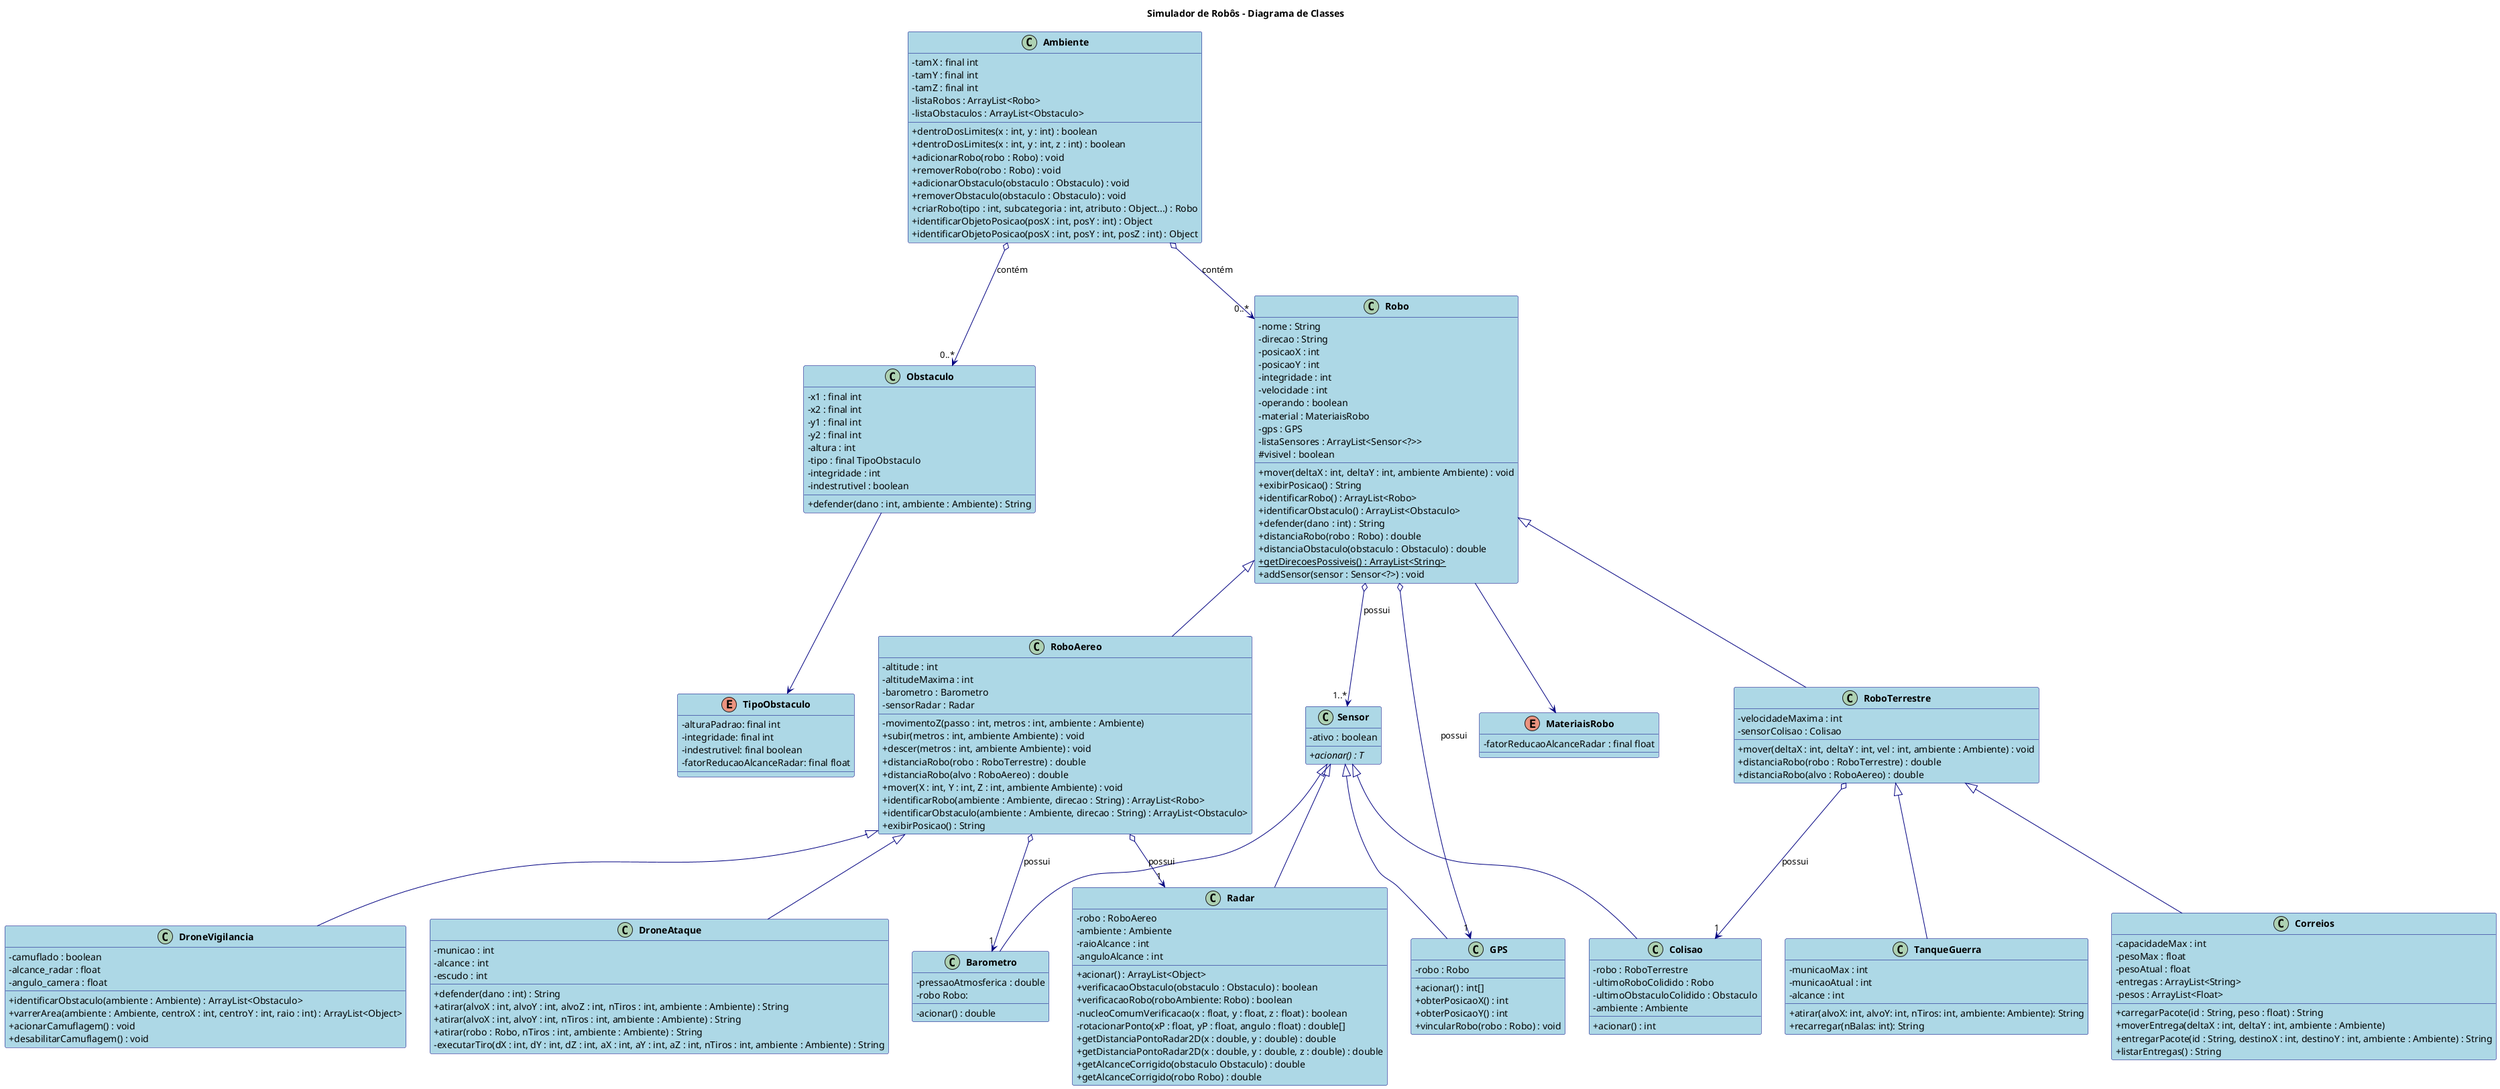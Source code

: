@startuml Simulador de Robôs

' Definição do título do diagrama
title Simulador de Robôs - Diagrama de Classes

' Configurações de estilo para melhorar a visualização
skinparam classAttributeIconSize 0
skinparam classFontStyle bold
skinparam classBackgroundColor LightBlue
skinparam classArrowColor Navy
skinparam classBorderColor Navy

' Enumeração TipoObstaculo (implícita no seu código)
enum TipoObstaculo {
  - alturaPadrao: final int
  - integridade: final int
  - indestrutivel: final boolean
  - fatorReducaoAlcanceRadar: final float
}

enum MateriaisRobo {
  - fatorReducaoAlcanceRadar : final float
}

' Classe Sensor (implícita no seu código)
class Sensor {
  - ativo : boolean
  + {abstract} acionar() : T
}

' Classe principal Robo
class Robo {
  - nome : String
  - direcao : String
  - posicaoX : int
  - posicaoY : int
  - integridade : int
  - velocidade : int
  - operando : boolean
  - material : MateriaisRobo
  - gps : GPS
  - listaSensores : ArrayList<Sensor<?>>
  # visivel : boolean
  + mover(deltaX : int, deltaY : int, ambiente Ambiente) : void
  + exibirPosicao() : String
  + identificarRobo() : ArrayList<Robo>
  + identificarObstaculo() : ArrayList<Obstaculo>
  + defender(dano : int) : String
  + distanciaRobo(robo : Robo) : double
  + distanciaObstaculo(obstaculo : Obstaculo) : double
  + {static} getDirecoesPossiveis() : ArrayList<String>
  + addSensor(sensor : Sensor<?>) : void
}

' Classe RoboTerrestre
class RoboTerrestre {
  - velocidadeMaxima : int
  - sensorColisao : Colisao
  + mover(deltaX : int, deltaY : int, vel : int, ambiente : Ambiente) : void
  + distanciaRobo(robo : RoboTerrestre) : double
  + distanciaRobo(alvo : RoboAereo) : double
}

' Classe RoboAereo
class RoboAereo {
  - altitude : int
  - altitudeMaxima : int
  - barometro : Barometro
  - sensorRadar : Radar
  - movimentoZ(passo : int, metros : int, ambiente : Ambiente)
  + subir(metros : int, ambiente Ambiente) : void
  + descer(metros : int, ambiente Ambiente) : void
  + distanciaRobo(robo : RoboTerrestre) : double
  + distanciaRobo(alvo : RoboAereo) : double
  + mover(X : int, Y : int, Z : int, ambiente Ambiente) : void
  + identificarRobo(ambiente : Ambiente, direcao : String) : ArrayList<Robo>
  + identificarObstaculo(ambiente : Ambiente, direcao : String) : ArrayList<Obstaculo>
  + exibirPosicao() : String
}

' Classe Correios
class Correios {
  - capacidadeMax : int
  - pesoMax : float
  - pesoAtual : float
  - entregas : ArrayList<String>
  - pesos : ArrayList<Float>
  + carregarPacote(id : String, peso : float) : String
  + moverEntrega(deltaX : int, deltaY : int, ambiente : Ambiente)
  + entregarPacote(id : String, destinoX : int, destinoY : int, ambiente : Ambiente) : String
  + listarEntregas() : String
}

' Classe TanqueGuerra (implícita no seu código)
class TanqueGuerra {
  - municaoMax : int
  - municaoAtual : int
  - alcance : int
  + atirar(alvoX: int, alvoY: int, nTiros: int, ambiente: Ambiente): String
  + recarregar(nBalas: int): String
}

' Classe DroneAtaque
class DroneAtaque {
  - municao : int
  - alcance : int
  - escudo : int
  + defender(dano : int) : String
  + atirar(alvoX : int, alvoY : int, alvoZ : int, nTiros : int, ambiente : Ambiente) : String
  + atirar(alvoX : int, alvoY : int, nTiros : int, ambiente : Ambiente) : String
  + atirar(robo : Robo, nTiros : int, ambiente : Ambiente) : String
  - executarTiro(dX : int, dY : int, dZ : int, aX : int, aY : int, aZ : int, nTiros : int, ambiente : Ambiente) : String
}

' Classe DroneVigilancia
class DroneVigilancia {
  - camuflado : boolean
  - alcance_radar : float
  - angulo_camera : float
  + identificarObstaculo(ambiente : Ambiente) : ArrayList<Obstaculo>
  + varrerArea(ambiente : Ambiente, centroX : int, centroY : int, raio : int) : ArrayList<Object>
  + acionarCamuflagem() : void
  + desabilitarCamuflagem() : void
}

' Classe Obstaculo
class Obstaculo {
  - x1 : final int
  - x2 : final int
  - y1 : final int
  - y2 : final int
  - altura : int
  - tipo : final TipoObstaculo
  - integridade : int
  - indestrutivel : boolean
  + defender(dano : int, ambiente : Ambiente) : String
}

' Classe Ambiente
class Ambiente {
  - tamX : final int
  - tamY : final int
  - tamZ : final int
  - listaRobos : ArrayList<Robo>
  - listaObstaculos : ArrayList<Obstaculo>
  + dentroDosLimites(x : int, y : int) : boolean
  + dentroDosLimites(x : int, y : int, z : int) : boolean
  + adicionarRobo(robo : Robo) : void
  + removerRobo(robo : Robo) : void
  + adicionarObstaculo(obstaculo : Obstaculo) : void
  + removerObstaculo(obstaculo : Obstaculo) : void
  + criarRobo(tipo : int, subcategoria : int, atributo : Object...) : Robo
  + identificarObjetoPosicao(posX : int, posY : int) : Object
  + identificarObjetoPosicao(posX : int, posY : int, posZ : int) : Object
}

class GPS {
  - robo : Robo
  + acionar() : int[]
  + obterPosicaoX() : int
  + obterPosicaoY() : int
  + vincularRobo(robo : Robo) : void
}

class Barometro {
  - pressaoAtmosferica : double
  - robo Robo:
  - acionar() : double
}

class Radar {
  - robo : RoboAereo
  - ambiente : Ambiente
  - raioAlcance : int
  - anguloAlcance : int
  + acionar() : ArrayList<Object>
  + verificacaoObstaculo(obstaculo : Obstaculo) : boolean
  + verificacaoRobo(roboAmbiente: Robo) : boolean
  - nucleoComumVerificacao(x : float, y : float, z : float) : boolean
  - rotacionarPonto(xP : float, yP : float, angulo : float) : double[]
  + getDistanciaPontoRadar2D(x : double, y : double) : double
  + getDistanciaPontoRadar2D(x : double, y : double, z : double) : double
  + getAlcanceCorrigido(obstaculo Obstaculo) : double
  + getAlcanceCorrigido(robo Robo) : double
}

class Colisao {
  - robo : RoboTerrestre
  - ultimoRoboColidido : Robo
  - ultimoObstaculoColidido : Obstaculo
  - ambiente : Ambiente
  + acionar() : int
}

' Relações de herança
Robo <|-- RoboTerrestre
Robo <|-- RoboAereo
Sensor <|-- GPS
Sensor <|-- Barometro
Sensor <|-- Radar
Sensor <|-- Colisao

RoboTerrestre <|-- Correios
RoboTerrestre <|-- TanqueGuerra
RoboAereo <|-- DroneAtaque
RoboAereo <|-- DroneVigilancia

' Relações de associação
Obstaculo --> TipoObstaculo
Robo --> MateriaisRobo
Robo o--> "1..*" Sensor : possui
Robo o--> "1" GPS : possui
RoboAereo o--> "1" Barometro : possui
RoboAereo o--> "1" Radar : possui
RoboTerrestre o--> "1" Colisao : possui
Ambiente o--> "0..*" Robo : contém
Ambiente o--> "0..*" Obstaculo : contém

@enduml